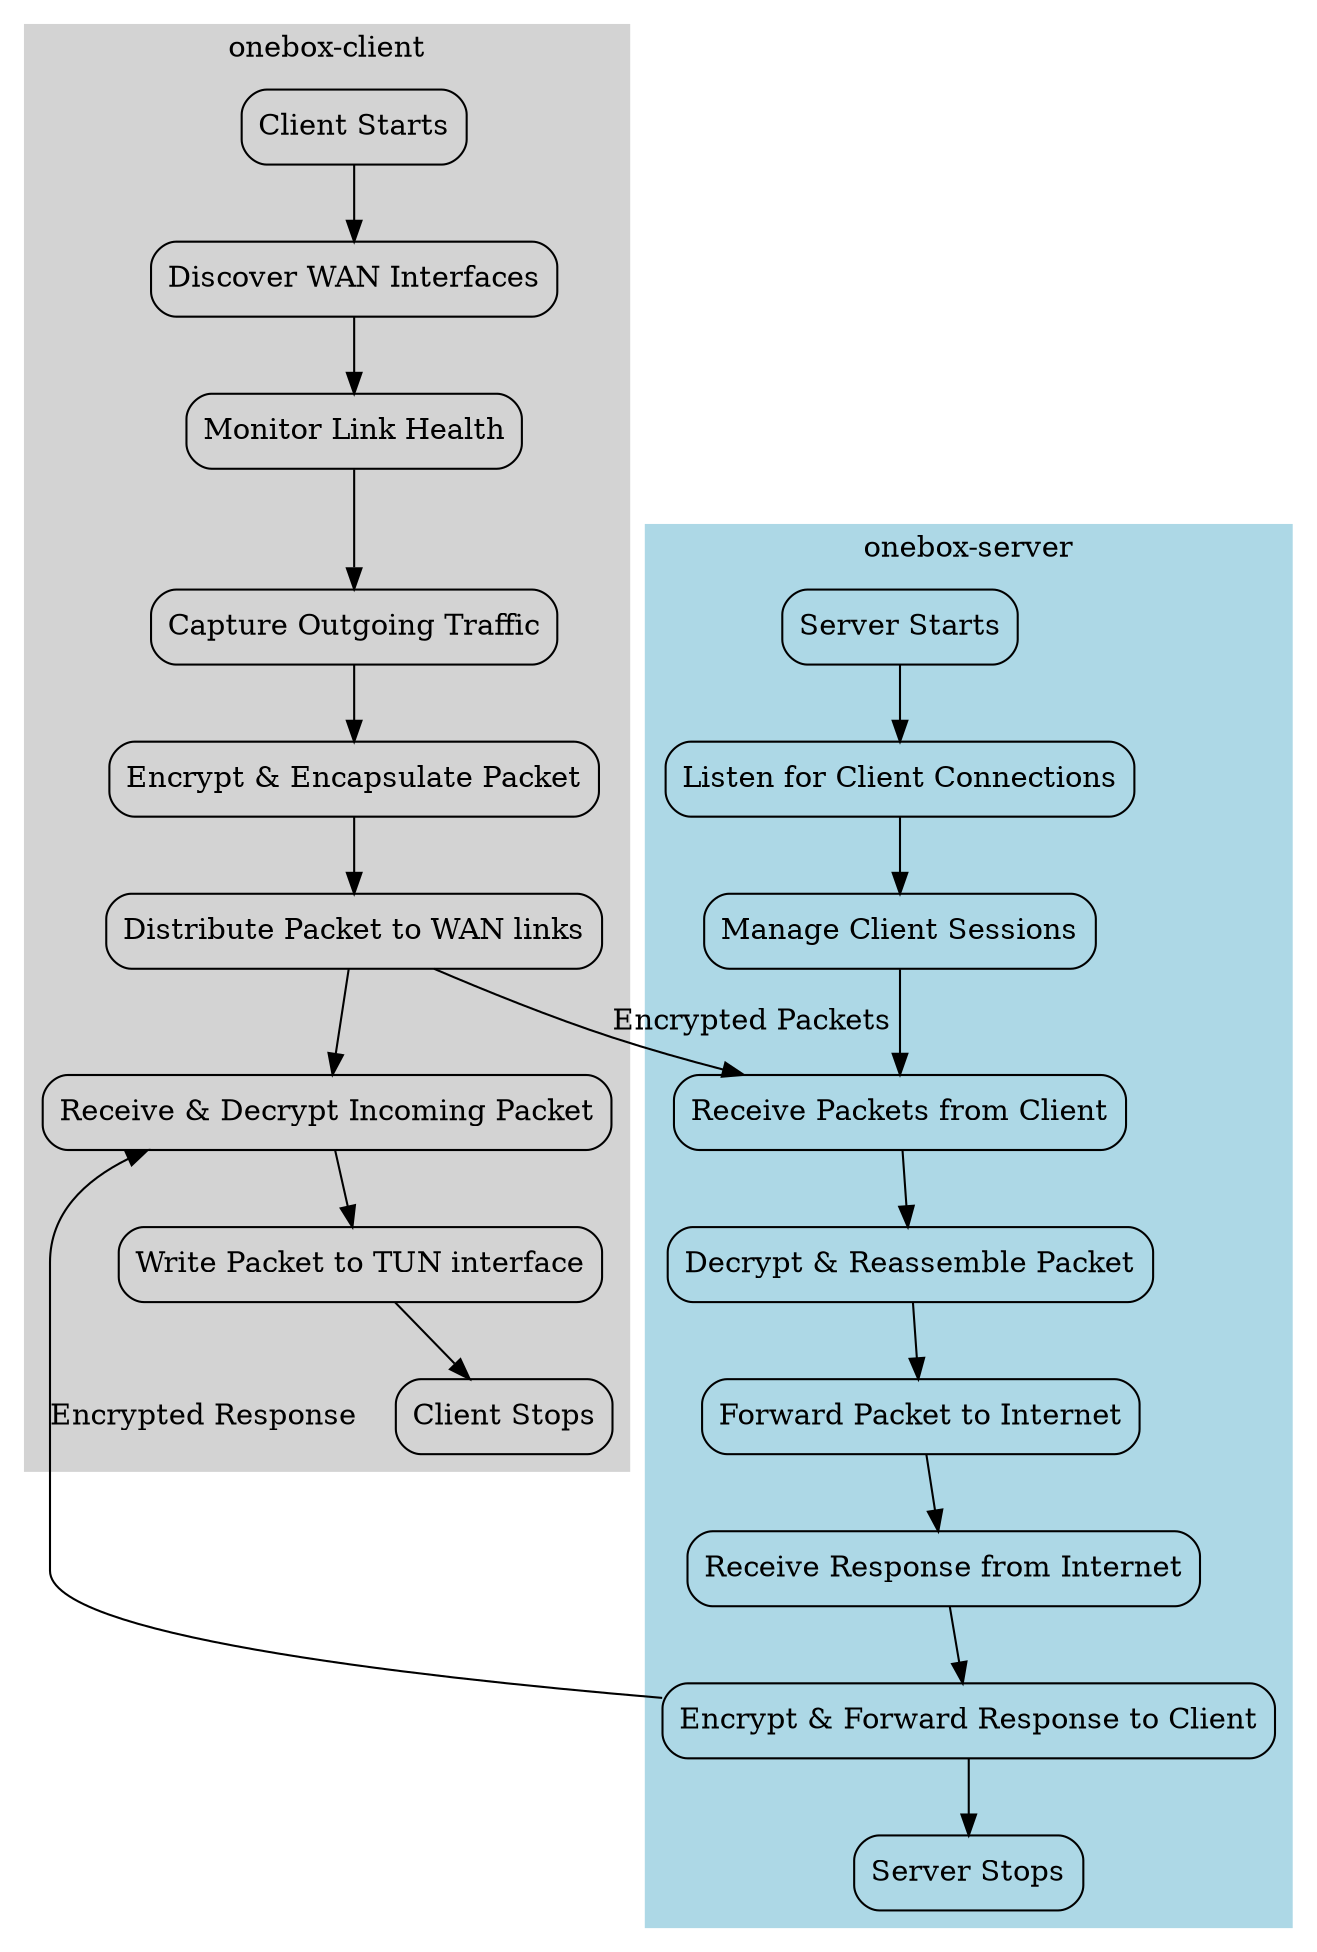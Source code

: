 digraph onebox_rs_flow {
    rankdir=TB;
    node [shape=box, style=rounded];

    subgraph cluster_client {
        label = "onebox-client";
        style=filled;
        color=lightgrey;

        c_start [label="Client Starts"];
        c_discover [label="Discover WAN Interfaces"];
        c_monitor [label="Monitor Link Health"];
        c_capture [label="Capture Outgoing Traffic"];
        c_encrypt [label="Encrypt & Encapsulate Packet"];
        c_distribute [label="Distribute Packet to WAN links"];
        c_receive [label="Receive & Decrypt Incoming Packet"];
        c_write [label="Write Packet to TUN interface"];
        c_end [label="Client Stops"];

        c_start -> c_discover -> c_monitor -> c_capture -> c_encrypt -> c_distribute;
        c_distribute -> c_receive -> c_write -> c_end;
    }

    subgraph cluster_server {
        label = "onebox-server";
        style=filled;
        color=lightblue;

        s_start [label="Server Starts"];
        s_listen [label="Listen for Client Connections"];
        s_manage [label="Manage Client Sessions"];
        s_receive [label="Receive Packets from Client"];
        s_decrypt [label="Decrypt & Reassemble Packet"];
        s_forward_inet [label="Forward Packet to Internet"];
        s_receive_inet [label="Receive Response from Internet"];
        s_forward_client [label="Encrypt & Forward Response to Client"];
        s_end [label="Server Stops"];

        s_start -> s_listen -> s_manage -> s_receive -> s_decrypt -> s_forward_inet;
        s_forward_inet -> s_receive_inet -> s_forward_client -> s_end;
    }

    // Communication between client and server
    c_distribute -> s_receive [label="Encrypted Packets"];
    s_forward_client -> c_receive [label="Encrypted Response"];
}
